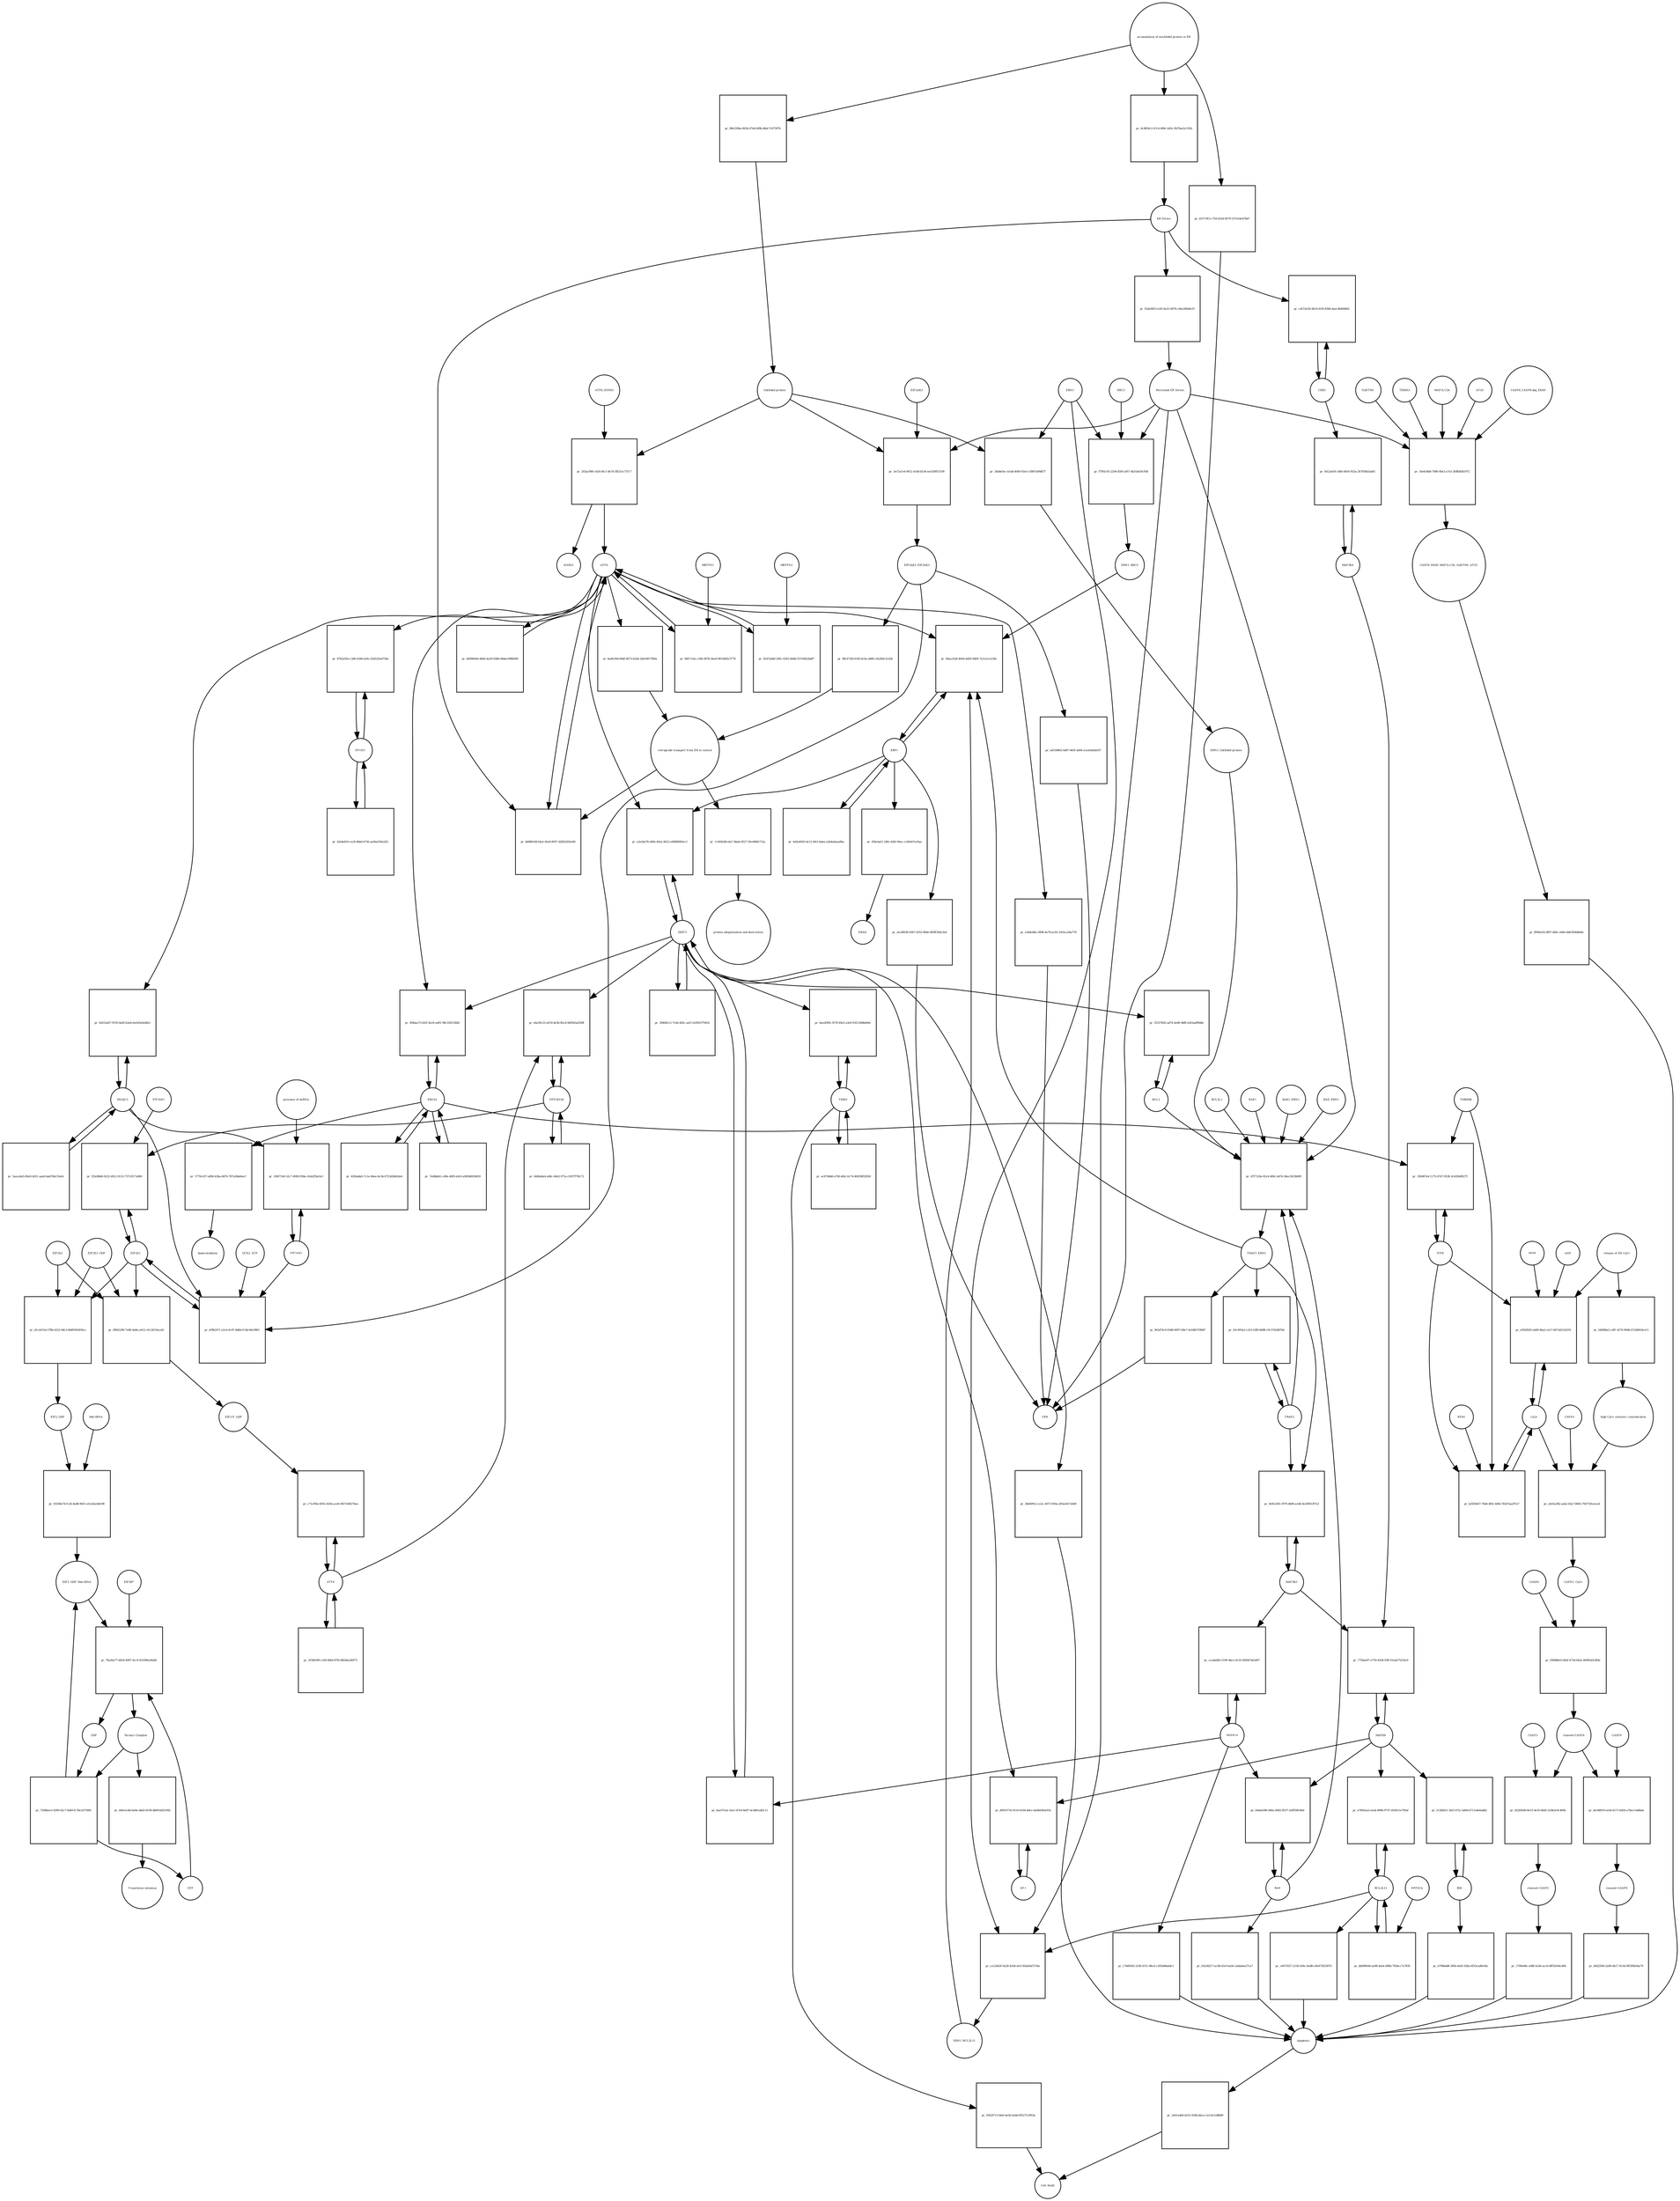 strict digraph  {
ATF6_HSPA5 [annotation="", bipartite=0, cls=complex, fontsize=4, label=ATF6_HSPA5, shape=circle];
"pr_202ac980-c624-4fc1-8e7d-5ff2c5c737c7" [annotation="", bipartite=1, cls=process, fontsize=4, label="pr_202ac980-c624-4fc1-8e7d-5ff2c5c737c7", shape=square];
ATF6 [annotation="urn_miriam_hgnc.symbol_ATF6", bipartite=0, cls=macromolecule, fontsize=4, label=ATF6, shape=circle];
HSPA5 [annotation="urn_miriam_hgnc.symbol_HSPA5", bipartite=0, cls=macromolecule, fontsize=4, label=HSPA5, shape=circle];
"Unfolded protein" [annotation="", bipartite=0, cls=macromolecule, fontsize=4, label="Unfolded protein", shape=circle];
ERN1 [annotation="urn_miriam_hgnc.symbol_ERN1", bipartite=0, cls=macromolecule, fontsize=4, label=ERN1, shape=circle];
"pr_26dde5ec-b1dd-4049-93e3-c5807a09df37" [annotation="", bipartite=1, cls=process, fontsize=4, label="pr_26dde5ec-b1dd-4049-93e3-c5807a09df37", shape=square];
"ERN1_Unfolded protein" [annotation="", bipartite=0, cls=complex, fontsize=4, label="ERN1_Unfolded protein", shape=circle];
EIF2AK3_EIF2AK3 [annotation="", bipartite=0, cls=complex, fontsize=4, label=EIF2AK3_EIF2AK3, shape=circle];
"pr_98c472fd-61fb-4c0a-a868-c9a564c2cd3b" [annotation="", bipartite=1, cls=process, fontsize=4, label="pr_98c472fd-61fb-4c0a-a868-c9a564c2cd3b", shape=square];
"retrograde transport from ER to cytosol" [annotation="", bipartite=0, cls=phenotype, fontsize=4, label="retrograde transport from ER to cytosol", shape=circle];
"pr_ba0fcf0d-08df-4073-b3a8-24dc8917fb6e" [annotation="", bipartite=1, cls=process, fontsize=4, label="pr_ba0fcf0d-08df-4073-b3a8-24dc8917fb6e", shape=square];
"pr_114045d8-efa7-4beb-9527-50c496fe712a" [annotation="", bipartite=1, cls=process, fontsize=4, label="pr_114045d8-efa7-4beb-9527-50c496fe712a", shape=square];
"protein ubiquitination and destruction" [annotation="", bipartite=0, cls=phenotype, fontsize=4, label="protein ubiquitination and destruction", shape=circle];
"pr_d7f7120e-02c4-480c-b47d-36ac3633b9f8" [annotation="", bipartite=1, cls=process, fontsize=4, label="pr_d7f7120e-02c4-480c-b47d-36ac3633b9f8", shape=square];
TRAF2_ERN1 [annotation="", bipartite=0, cls=complex, fontsize=4, label=TRAF2_ERN1, shape=circle];
BAK1_ERN1 [annotation="", bipartite=0, cls=complex, fontsize=4, label=BAK1_ERN1, shape=circle];
BAX_ERN1 [annotation="", bipartite=0, cls=complex, fontsize=4, label=BAX_ERN1, shape=circle];
BCL2 [annotation="urn_miriam_hgnc.symbol_BCL2", bipartite=0, cls="nucleic acid feature", fontsize=4, label=BCL2, shape=circle];
BCL2L1 [annotation="urn_miriam_hgnc.symbol_BCL2L1", bipartite=0, cls=macromolecule, fontsize=4, label=BCL2L1, shape=circle];
"Persistant ER Stress" [annotation="", bipartite=0, cls=phenotype, fontsize=4, label="Persistant ER Stress", shape=circle];
BAX [annotation="urn_miriam_hgnc.symbol_BAX", bipartite=0, cls=macromolecule, fontsize=4, label=BAX, shape=circle];
BAK1 [annotation="urn_miriam_hgnc.symbol_BAK1", bipartite=0, cls=macromolecule, fontsize=4, label=BAK1, shape=circle];
TRAF2 [annotation="urn_miriam_hgnc.symbol_TRAF2", bipartite=0, cls=macromolecule, fontsize=4, label=TRAF2, shape=circle];
XBP1 [annotation="urn_miriam_hgnc.symbol_XBP1", bipartite=0, cls=macromolecule, fontsize=4, label=XBP1, shape=circle];
"pr_66aa31d4-4044-4d50-9d04-7e21a1ce23fe" [annotation="", bipartite=1, cls=process, fontsize=4, label="pr_66aa31d4-4044-4d50-9d04-7e21a1ce23fe", shape=square];
ERN1_BBC3 [annotation="", bipartite=0, cls=complex, fontsize=4, label=ERN1_BBC3, shape=circle];
ERN1_BCL2L11 [annotation="", bipartite=0, cls=complex, fontsize=4, label=ERN1_BCL2L11, shape=circle];
"pr_6d3a4026-4e12-40cf-bdea-a2b4edaaa9ba" [annotation="", bipartite=1, cls=process, fontsize=4, label="pr_6d3a4026-4e12-40cf-bdea-a2b4edaaa9ba", shape=square];
"pr_65bcbaf1-24fe-42bf-94ac-cc69eb7a19aa" [annotation="", bipartite=1, cls=process, fontsize=4, label="pr_65bcbaf1-24fe-42bf-94ac-cc69eb7a19aa", shape=square];
ERAD [annotation="", bipartite=0, cls=phenotype, fontsize=4, label=ERAD, shape=circle];
"pr_2ec8818f-b3b7-4353-89de-895ff30dc3a4" [annotation="", bipartite=1, cls=process, fontsize=4, label="pr_2ec8818f-b3b7-4353-89de-895ff30dc3a4", shape=square];
UPR [annotation="", bipartite=0, cls=phenotype, fontsize=4, label=UPR, shape=circle];
"pr_02c493a2-c323-43f8-b688-c9c37d2d87b8" [annotation="", bipartite=1, cls=process, fontsize=4, label="pr_02c493a2-c323-43f8-b688-c9c37d2d87b8", shape=square];
MAPK8 [annotation="urn_miriam_hgnc.symbol_MAPK8", bipartite=0, cls=macromolecule, fontsize=4, label=MAPK8, shape=circle];
"pr_775dae97-e759-4164-93ff-01ab27521bc0" [annotation="", bipartite=1, cls=process, fontsize=4, label="pr_775dae97-e759-4164-93ff-01ab27521bc0", shape=square];
MAP3K4 [annotation="urn_miriam_hgnc.symbol_MAP3K4", bipartite=0, cls=macromolecule, fontsize=4, label=MAP3K4, shape=circle];
MAP3K5 [annotation="urn_miriam_hgnc.symbol_MAP3K5", bipartite=0, cls=macromolecule, fontsize=4, label=MAP3K5, shape=circle];
MAPK14 [annotation="urn_miriam_hgnc.symbol_MAPK14", bipartite=0, cls=macromolecule, fontsize=4, label=MAPK14, shape=circle];
"pr_cca4adb5-5190-4bce-9c25-f44947de5d07" [annotation="", bipartite=1, cls=process, fontsize=4, label="pr_cca4adb5-5190-4bce-9c25-f44947de5d07", shape=square];
"pr_c7b85492-21df-4311-88cd-c205dd6abdc1" [annotation="", bipartite=1, cls=process, fontsize=4, label="pr_c7b85492-21df-4311-88cd-c205dd6abdc1", shape=square];
Apoptosis [annotation="", bipartite=0, cls=phenotype, fontsize=4, label=Apoptosis, shape=circle];
DDIT3 [annotation="urn_miriam_hgnc.symbol_DDIT3", bipartite=0, cls=macromolecule, fontsize=4, label=DDIT3, shape=circle];
"pr_6ae57e2e-3ea1-47e4-8e87-4c4861a82c11" [annotation="", bipartite=1, cls=process, fontsize=4, label="pr_6ae57e2e-3ea1-47e4-8e87-4c4861a82c11", shape=square];
"pr_3b0d9912-ce2c-4073-959a-205ee017eb00" [annotation="", bipartite=1, cls=process, fontsize=4, label="pr_3b0d9912-ce2c-4073-959a-205ee017eb00", shape=square];
"pr_25537b02-ad74-4a96-9d8f-ed1faaff848e" [annotation="", bipartite=1, cls=process, fontsize=4, label="pr_25537b02-ad74-4a96-9d8f-ed1faaff848e", shape=square];
"pr_bb986168-fda3-45a9-8957-d2fb52f42e90" [annotation="", bipartite=1, cls=process, fontsize=4, label="pr_bb986168-fda3-45a9-8957-d2fb52f42e90", shape=square];
"ER Stress" [annotation="", bipartite=0, cls=phenotype, fontsize=4, label="ER Stress", shape=circle];
"pr_6bf17e2e-c346-407b-9ea9-98149d5c5776" [annotation="", bipartite=1, cls=process, fontsize=4, label="pr_6bf17e2e-c346-407b-9ea9-98149d5c5776", shape=square];
MBTPS1 [annotation="urn_miriam_hgnc.symbol_MBTPS1", bipartite=0, cls=macromolecule, fontsize=4, label=MBTPS1, shape=circle];
"pr_81d7a0dd-240c-4392-b0d8-557e0822bdf7" [annotation="", bipartite=1, cls=process, fontsize=4, label="pr_81d7a0dd-240c-4392-b0d8-557e0822bdf7", shape=square];
MBTPS2 [annotation="urn_miriam_hgnc.symbol_MBTPS2", bipartite=0, cls=macromolecule, fontsize=4, label=MBTPS2, shape=circle];
"pr_b6906648-4d0d-4a59-928b-94dec0986049" [annotation="", bipartite=1, cls=process, fontsize=4, label="pr_b6906648-4d0d-4a59-928b-94dec0986049", shape=square];
"pr_394681c5-7c6d-426c-aaf1-b1f061f7941b" [annotation="", bipartite=1, cls=process, fontsize=4, label="pr_394681c5-7c6d-426c-aaf1-b1f061f7941b", shape=square];
"pr_a3e2da78-a99e-49a2-8423-ef68f8085ec3" [annotation="", bipartite=1, cls=process, fontsize=4, label="pr_a3e2da78-a99e-49a2-8423-ef68f8085ec3", shape=square];
EIF2S1 [annotation="urn_miriam_hgnc.symbol_EIF2S1", bipartite=0, cls=macromolecule, fontsize=4, label=EIF2S1, shape=circle];
"pr_ef9b2471-e2cd-4c97-8dbb-fc5bc9dc9861" [annotation="", bipartite=1, cls=process, fontsize=4, label="pr_ef9b2471-e2cd-4c97-8dbb-fc5bc9dc9861", shape=square];
GCN2_ATP [annotation="", bipartite=0, cls=complex, fontsize=4, label=GCN2_ATP, shape=circle];
EIF2AK2 [annotation="urn_miriam_hgnc.symbol_EIF2AK2", bipartite=0, cls=macromolecule, fontsize=4, label=EIF2AK2, shape=circle];
DNAJC3 [annotation="urn_miriam_hgnc.symbol_DNAJC3", bipartite=0, cls=macromolecule, fontsize=4, label=DNAJC3, shape=circle];
EIF2S2 [annotation="urn_miriam_hgnc.symbol_EIF2S2", bipartite=0, cls=macromolecule, fontsize=4, label=EIF2S2, shape=circle];
"pr_d1ceb7ed-278b-4322-9dc3-6b89345459ce" [annotation="", bipartite=1, cls=process, fontsize=4, label="pr_d1ceb7ed-278b-4322-9dc3-6b89345459ce", shape=square];
EIF2S3_GDP [annotation="", bipartite=0, cls=complex, fontsize=4, label=EIF2S3_GDP, shape=circle];
EIF2_GDP [annotation="", bipartite=0, cls=complex, fontsize=4, label=EIF2_GDP, shape=circle];
"EIF2_GDP_Met-tRNA" [annotation="", bipartite=0, cls=complex, fontsize=4, label="EIF2_GDP_Met-tRNA", shape=circle];
"pr_76a36a77-b834-4097-9cc4-92169bcd4afb" [annotation="", bipartite=1, cls=process, fontsize=4, label="pr_76a36a77-b834-4097-9cc4-92169bcd4afb", shape=square];
"Ternary Complex" [annotation="", bipartite=0, cls=complex, fontsize=4, label="Ternary Complex", shape=circle];
"EIF2B*" [annotation="", bipartite=0, cls=complex, fontsize=4, label="EIF2B*", shape=circle];
GTP [annotation="urn_miriam_obo.chebi_CHEBI%3A57600", bipartite=0, cls="simple chemical", fontsize=4, label=GTP, shape=circle];
GDP [annotation="urn_miriam_obo.chebi_CHEBI%3A65180", bipartite=0, cls="simple chemical", fontsize=4, label=GDP, shape=circle];
"pr_7296bee3-4299-42c7-9a69-fc7be1b73902" [annotation="", bipartite=1, cls=process, fontsize=4, label="pr_7296bee3-4299-42c7-9a69-fc7be1b73902", shape=square];
ATF4 [annotation="urn_miriam_hgnc.symbol_ATF4", bipartite=0, cls=macromolecule, fontsize=4, label=ATF4, shape=circle];
"pr_c71cff4e-6955-435b-ace6-0927e08274ea" [annotation="", bipartite=1, cls=process, fontsize=4, label="pr_c71cff4e-6955-435b-ace6-0927e08274ea", shape=square];
"EIF2-P_GDP" [annotation="", bipartite=0, cls=complex, fontsize=4, label="EIF2-P_GDP", shape=circle];
"pr_3f346599-c169-4bfd-87f4-6fb5be2d5f73" [annotation="", bipartite=1, cls=process, fontsize=4, label="pr_3f346599-c169-4bfd-87f4-6fb5be2d5f73", shape=square];
PPP1R15A [annotation="urn_miriam_hgnc.symbol_PPP1R15A", bipartite=0, cls=macromolecule, fontsize=4, label=PPP1R15A, shape=circle];
"pr_eba39c23-eb7d-4e5b-85cd-9d05b5af209f" [annotation="", bipartite=1, cls=process, fontsize=4, label="pr_eba39c23-eb7d-4e5b-85cd-9d05b5af209f", shape=square];
"pr_6448a8a4-a68c-46d2-971a-c95f7f70fc72" [annotation="", bipartite=1, cls=process, fontsize=4, label="pr_6448a8a4-a68c-46d2-971a-c95f7f70fc72", shape=square];
"pr_4461ec8d-6a9a-4bd3-9c94-db0916d3195b" [annotation="", bipartite=1, cls=process, fontsize=4, label="pr_4461ec8d-6a9a-4bd3-9c94-db0916d3195b", shape=square];
"Translation initiation" [annotation="", bipartite=0, cls=phenotype, fontsize=4, label="Translation initiation", shape=circle];
"pr_9e9e3301-f979-4680-a1d6-0a1f8913f7e3" [annotation="", bipartite=1, cls=process, fontsize=4, label="pr_9e9e3301-f979-4680-a1d6-0a1f8913f7e3", shape=square];
ERO1A [annotation="urn_miriam_hgnc.symbol_ERO1A", bipartite=0, cls=macromolecule, fontsize=4, label=ERO1A, shape=circle];
"pr_0f4baa75-641f-4a16-ad91-98c10f233842" [annotation="", bipartite=1, cls=process, fontsize=4, label="pr_0f4baa75-641f-4a16-ad91-98c10f233842", shape=square];
"pr_7edbbb41-cd9e-46f9-a9c6-a985b0629d59" [annotation="", bipartite=1, cls=process, fontsize=4, label="pr_7edbbb41-cd9e-46f9-a9c6-a985b0629d59", shape=square];
"pr_f25e9b06-9222-4912-9133-737c5f17a960" [annotation="", bipartite=1, cls=process, fontsize=4, label="pr_f25e9b06-9222-4912-9133-737c5f17a960", shape=square];
EIF2AK1 [annotation="urn_miriam_hgnc.symbol_EIF2AK1", bipartite=0, cls=macromolecule, fontsize=4, label=EIF2AK1, shape=circle];
"pr_04da4396-0d0a-4002-8537-2efff5ffe9a6" [annotation="", bipartite=1, cls=process, fontsize=4, label="pr_04da4396-0d0a-4002-8537-2efff5ffe9a6", shape=square];
"pr_b1b38217-ac08-43c0-ba0e-2adabee27ca7" [annotation="", bipartite=1, cls=process, fontsize=4, label="pr_b1b38217-ac08-43c0-ba0e-2adabee27ca7", shape=square];
"Ca2+" [annotation="urn_miriam_obo.chebi_CHEBI%3A29108", bipartite=0, cls="simple chemical", fontsize=4, label="Ca2+", shape=circle];
"pr_e05fd5d5-e6d9-4ba2-a1e7-6b72d22341f4" [annotation="", bipartite=1, cls=process, fontsize=4, label="pr_e05fd5d5-e6d9-4ba2-a1e7-6b72d22341f4", shape=square];
"release of ER Ca2+" [annotation="", bipartite=0, cls=phenotype, fontsize=4, label="release of ER Ca2+", shape=circle];
ITPR [annotation="urn_miriam_hgnc.symbol_ITPR1|urn_miriam_hgnc.symbol_ITPR2|urn_miriam_hgnc.symbol_ITPR3", bipartite=0, cls=macromolecule, fontsize=4, label=ITPR, shape=circle];
MAM [annotation="", bipartite=0, cls=phenotype, fontsize=4, label=MAM, shape=circle];
s619 [annotation="", bipartite=0, cls=complex, fontsize=4, label=s619, shape=circle];
"pr_4412a616-3df4-4450-925a-267830b3ad41" [annotation="", bipartite=1, cls=process, fontsize=4, label="pr_4412a616-3df4-4450-925a-267830b3ad41", shape=square];
CDK5 [annotation="urn_miriam_hgnc.symbol_CDK5", bipartite=0, cls=macromolecule, fontsize=4, label=CDK5, shape=circle];
"pr_cd153e58-40c9-41f0-836b-4aec4b4668d1" [annotation="", bipartite=1, cls="uncertain process", fontsize=4, label="pr_cd153e58-40c9-41f0-836b-4aec4b4668d1", shape=square];
"pr_2e61a4d4-0e55-418b-bbca-1a1c6c1d88d9" [annotation="", bipartite=1, cls=process, fontsize=4, label="pr_2e61a4d4-0e55-418b-bbca-1a1c6c1d88d9", shape=square];
"Cell death" [annotation="", bipartite=0, cls=phenotype, fontsize=4, label="Cell death", shape=circle];
"pr_b2929e67-78e8-4fb1-bf46-78247aa297a7" [annotation="", bipartite=1, cls=process, fontsize=4, label="pr_b2929e67-78e8-4fb1-bf46-78247aa297a7", shape=square];
TMBIM6 [annotation="urn_miriam_hgnc.symbol_TMBIM6", bipartite=0, cls=macromolecule, fontsize=4, label=TMBIM6, shape=circle];
RYR1 [annotation="urn_miriam_hgnc.symbol_RYR1", bipartite=0, cls=macromolecule, fontsize=4, label=RYR1, shape=circle];
EIF2AK3 [annotation="urn_miriam_hgnc.symbol_EIF2AK3", bipartite=0, cls=macromolecule, fontsize=4, label=EIF2AK3, shape=circle];
"pr_3e15a7e4-9012-4148-b534-ee1d39f15199" [annotation="", bipartite=1, cls=process, fontsize=4, label="pr_3e15a7e4-9012-4148-b534-ee1d39f15199", shape=square];
"pr_5770c437-a896-43ba-8476-787a38de6ecf" [annotation="", bipartite=1, cls=process, fontsize=4, label="pr_5770c437-a896-43ba-8476-787a38de6ecf", shape=square];
hyperoxidation [annotation="", bipartite=0, cls=phenotype, fontsize=4, label=hyperoxidation, shape=circle];
"pr_429abda0-7c1e-46ee-bc3b-6725d2b0b3a4" [annotation="", bipartite=1, cls=process, fontsize=4, label="pr_429abda0-7c1e-46ee-bc3b-6725d2b0b3a4", shape=square];
"pr_f2ab36f3-e1d5-4a31-b976-c9ae2fb84e35" [annotation="", bipartite=1, cls=process, fontsize=4, label="pr_f2ab36f3-e1d5-4a31-b976-c9ae2fb84e35", shape=square];
"CASP8_CASP8-ubq_FADD" [annotation="", bipartite=0, cls=complex, fontsize=4, label="CASP8_CASP8-ubq_FADD", shape=circle];
"pr_16e6c8b8-7080-49a3-a7e3-3fdfb83b1972" [annotation="", bipartite=1, cls=process, fontsize=4, label="pr_16e6c8b8-7080-49a3-a7e3-3fdfb83b1972", shape=square];
"SQSTM1 " [annotation="urn_miriam_hgnc.symbol_SQSTM1", bipartite=0, cls=macromolecule, fontsize=4, label="SQSTM1 ", shape=circle];
CASP8_FADD_MAP1LC3A_SQSTM1_ATG5 [annotation="", bipartite=0, cls=complex, fontsize=4, label=CASP8_FADD_MAP1LC3A_SQSTM1_ATG5, shape=circle];
TRIM13 [annotation="urn_miriam_hgnc.symbol_TRIM13", bipartite=0, cls=macromolecule, fontsize=4, label=TRIM13, shape=circle];
MAP1LC3A [annotation="urn_miriam_hgnc.symbol_MAP1LC3A", bipartite=0, cls=macromolecule, fontsize=4, label=MAP1LC3A, shape=circle];
ATG5 [annotation="urn_miriam_hgnc.symbol_ATG5", bipartite=0, cls=macromolecule, fontsize=4, label=ATG5, shape=circle];
"pr_ff00eb10-df97-4b9c-a69e-bb61f64db64e" [annotation="", bipartite=1, cls=process, fontsize=4, label="pr_ff00eb10-df97-4b9c-a69e-bb61f64db64e", shape=square];
"AP-1" [annotation="urn_miriam_hgnc.symbol_FOS|urn_miriam_hgnc.symbol_FOSB|urn_miriam_hgnc.symbol_FOSL1|urn_miriam_hgnc.symbol_FOSL2|urn_miriam_hgnc.symbol_JUN|urn_miriam_hgnc.symbol_JUNB|urn_miriam_hgnc.symbol_JUND", bipartite=0, cls=macromolecule, fontsize=4, label="AP-1", shape=circle];
"pr_d0953716-9110-4194-bdce-da9b43fee91b" [annotation="", bipartite=1, cls=process, fontsize=4, label="pr_d0953716-9110-4194-bdce-da9b43fee91b", shape=square];
"pr_1f067140-52c7-4949-958e-cfeb2f5bc6c1" [annotation="", bipartite=1, cls=process, fontsize=4, label="pr_1f067140-52c7-4949-958e-cfeb2f5bc6c1", shape=square];
"presence of dsRNA" [annotation="", bipartite=0, cls=phenotype, fontsize=4, label="presence of dsRNA", shape=circle];
"Met-tRNA" [annotation="urn_miriam_hgnc_HGNC%3A34779", bipartite=0, cls="nucleic acid feature", fontsize=4, label="Met-tRNA", shape=circle];
"pr_93180e74-fc26-4ed8-9651-e5cd2ee4b198" [annotation="", bipartite=1, cls=process, fontsize=4, label="pr_93180e74-fc26-4ed8-9651-e5cd2ee4b198", shape=square];
"pr_08fd1290-7e80-4a8e-a412-c9c2421bca42" [annotation="", bipartite=1, cls=process, fontsize=4, label="pr_08fd1290-7e80-4a8e-a412-c9c2421bca42", shape=square];
"accumulation of misfolded protein in ER" [annotation="", bipartite=0, cls=phenotype, fontsize=4, label="accumulation of misfolded protein in ER", shape=circle];
"pr_88e520ba-862b-47a8-bf8b-d6dc7c87307b" [annotation="", bipartite=1, cls=process, fontsize=4, label="pr_88e520ba-862b-47a8-bf8b-d6dc7c87307b", shape=square];
"pr_4c8854c2-b7c4-498c-b43c-0b76aa5c192b" [annotation="", bipartite=1, cls=process, fontsize=4, label="pr_4c8854c2-b7c4-498c-b43c-0b76aa5c192b", shape=square];
"pr_d1571ff3-c759-4324-8579-537e24e47bd7" [annotation="", bipartite=1, cls=process, fontsize=4, label="pr_d1571ff3-c759-4324-8579-537e24e47bd7", shape=square];
"pr_ed156862-6d07-465f-ab94-a1a2ebd3a037" [annotation="", bipartite=1, cls=process, fontsize=4, label="pr_ed156862-6d07-465f-ab94-a1a2ebd3a037", shape=square];
"pr_962d74c9-03d8-4007-b9e7-4c64fb759b87" [annotation="", bipartite=1, cls=process, fontsize=4, label="pr_962d74c9-03d8-4007-b9e7-4c64fb759b87", shape=square];
"pr_e2d4a6be-389b-4e78-ac92-19cbca34a778" [annotation="", bipartite=1, cls=process, fontsize=4, label="pr_e2d4a6be-389b-4e78-ac92-19cbca34a778", shape=square];
BCL2L11 [annotation="urn_miriam_hgnc.symbol_BCL2L11", bipartite=0, cls=macromolecule, fontsize=4, label=BCL2L11, shape=circle];
"pr_e7862ea2-eea4-499b-9737-d16b11e795af" [annotation="", bipartite=1, cls=process, fontsize=4, label="pr_e7862ea2-eea4-499b-9737-d16b11e795af", shape=square];
BID [annotation="urn_miriam_hgnc.symbol_BID", bipartite=0, cls=macromolecule, fontsize=4, label=BID, shape=circle];
"pr_512bfd11-3d1f-472c-b494-b711a4e6adb2" [annotation="", bipartite=1, cls=process, fontsize=4, label="pr_512bfd11-3d1f-472c-b494-b711a4e6adb2", shape=square];
"pr_c6470327-2156-434c-bed8-c8e472833970" [annotation="", bipartite=1, cls=process, fontsize=4, label="pr_c6470327-2156-434c-bed8-c8e472833970", shape=square];
"pr_b796bdd6-5f0b-4ed5-92ba-6f33cad8c0dc" [annotation="", bipartite=1, cls=process, fontsize=4, label="pr_b796bdd6-5f0b-4ed5-92ba-6f33cad8c0dc", shape=square];
"pr_ca12d42f-0a28-424d-afcf-65da0af3730a" [annotation="", bipartite=1, cls=process, fontsize=4, label="pr_ca12d42f-0a28-424d-afcf-65da0af3730a", shape=square];
"pr_f7f92c05-2204-450f-a057-4b31de5fc958" [annotation="", bipartite=1, cls=process, fontsize=4, label="pr_f7f92c05-2204-450f-a057-4b31de5fc958", shape=square];
BBC3 [annotation="urn_miriam_hgnc.symbol_BBC3", bipartite=0, cls=macromolecule, fontsize=4, label=BBC3, shape=circle];
"pr_db698044-ae98-4a0a-896b-785bcc7a7835" [annotation="", bipartite=1, cls=process, fontsize=4, label="pr_db698044-ae98-4a0a-896b-785bcc7a7835", shape=square];
PPP2CA [annotation="urn_miriam_hgnc.symbol_PPP2CA", bipartite=0, cls=macromolecule, fontsize=4, label=PPP2CA, shape=circle];
TRIB3 [annotation="urn_miriam_hgnc.symbol_TRIB3", bipartite=0, cls=macromolecule, fontsize=4, label=TRIB3, shape=circle];
"pr_6ae2f495-3578-49e2-a3e9-93513b9bb064" [annotation="", bipartite=1, cls=process, fontsize=4, label="pr_6ae2f495-3578-49e2-a3e9-93513b9bb064", shape=square];
"pr_ec6748dd-e700-4fdc-b174-863f58f205fd" [annotation="", bipartite=1, cls=process, fontsize=4, label="pr_ec6748dd-e700-4fdc-b174-863f58f205fd", shape=square];
"pr_95f2d713-fde0-4e5b-b3dd-f95271cff63e" [annotation="", bipartite=1, cls=process, fontsize=4, label="pr_95f2d713-fde0-4e5b-b3dd-f95271cff63e", shape=square];
"pr_5df48be2-cdf1-4270-864b-b72d4654ce11" [annotation="", bipartite=1, cls=process, fontsize=4, label="pr_5df48be2-cdf1-4270-864b-b72d4654ce11", shape=square];
"high Ca2+ cytosolic concentration" [annotation="", bipartite=0, cls=phenotype, fontsize=4, label="high Ca2+ cytosolic concentration", shape=circle];
"pr_64332a67-9195-4ed5-b2eb-6a343e0ed0e1" [annotation="", bipartite=1, cls=process, fontsize=4, label="pr_64332a67-9195-4ed5-b2eb-6a343e0ed0e1", shape=square];
"pr_5aaca0a5-85e9-4021-aaa9-bab784c53e6c" [annotation="", bipartite=1, cls=process, fontsize=4, label="pr_5aaca0a5-85e9-4021-aaa9-bab784c53e6c", shape=square];
"pr_35b987e4-1175-47d7-9538-3c42f64f0275" [annotation="", bipartite=1, cls=process, fontsize=4, label="pr_35b987e4-1175-47d7-9538-3c42f64f0275", shape=square];
CASP4 [annotation="urn_miriam_hgnc.symbol_CASP4", bipartite=0, cls=macromolecule, fontsize=4, label=CASP4, shape=circle];
"pr_93688dc0-d9af-473d-b42e-40992d3c8fdc" [annotation="", bipartite=1, cls=process, fontsize=4, label="pr_93688dc0-d9af-473d-b42e-40992d3c8fdc", shape=square];
"cleaved~CASP4" [annotation="urn_miriam_hgnc.symbol_CASP4", bipartite=0, cls=macromolecule, fontsize=4, label="cleaved~CASP4", shape=circle];
"CAPN1_Ca2+" [annotation="", bipartite=0, cls=complex, fontsize=4, label="CAPN1_Ca2+", shape=circle];
CASP3 [annotation="urn_miriam_hgnc.symbol_CASP3", bipartite=0, cls=macromolecule, fontsize=4, label=CASP3, shape=circle];
"pr_922f059b-8e15-4e35-8b45-2c8b3c9c400b" [annotation="", bipartite=1, cls=process, fontsize=4, label="pr_922f059b-8e15-4e35-8b45-2c8b3c9c400b", shape=square];
"cleaved~CASP3" [annotation="urn_miriam_hgnc.symbol_CASP3", bipartite=0, cls=macromolecule, fontsize=4, label="cleaved~CASP3", shape=circle];
CASP9 [annotation="urn_miriam_hgnc.symbol_CSAP9", bipartite=0, cls=macromolecule, fontsize=4, label=CASP9, shape=circle];
"pr_de34f819-ee5d-4171-b924-a7bec1ab6bdc" [annotation="", bipartite=1, cls=process, fontsize=4, label="pr_de34f819-ee5d-4171-b924-a7bec1ab6bdc", shape=square];
"cleaved~CASP9" [annotation="urn_miriam_hgnc.symbol_CASP9", bipartite=0, cls=macromolecule, fontsize=4, label="cleaved~CASP9", shape=circle];
CAPN1 [annotation="urn_miriam_hgnc.symbol_CAPN1", bipartite=0, cls=macromolecule, fontsize=4, label=CAPN1, shape=circle];
"pr_eb16a382-aab2-43a7-8665-7047181eeced" [annotation="", bipartite=1, cls=process, fontsize=4, label="pr_eb16a382-aab2-43a7-8665-7047181eeced", shape=square];
"pr_1790e48c-a98f-4cb6-acc8-dff5d146c406" [annotation="", bipartite=1, cls=process, fontsize=4, label="pr_1790e48c-a98f-4cb6-acc8-dff5d146c406", shape=square];
"pr_6fd220fd-2a89-4b17-9c5d-0ff300b56a79" [annotation="", bipartite=1, cls=process, fontsize=4, label="pr_6fd220fd-2a89-4b17-9c5d-0ff300b56a79", shape=square];
HYOU1 [annotation="urn_miriam_hgnc.symbol_HYOU1", bipartite=0, cls=macromolecule, fontsize=4, label=HYOU1, shape=circle];
"pr_8762e93a-c3d6-4346-b24c-82d525ed759a" [annotation="", bipartite=1, cls=process, fontsize=4, label="pr_8762e93a-c3d6-4346-b24c-82d525ed759a", shape=square];
"pr_42ebe810-ce3f-4bbb-b726-ae0ba556e2d3" [annotation="", bipartite=1, cls=process, fontsize=4, label="pr_42ebe810-ce3f-4bbb-b726-ae0ba556e2d3", shape=square];
ATF6_HSPA5 -> "pr_202ac980-c624-4fc1-8e7d-5ff2c5c737c7"  [annotation="", interaction_type=consumption];
"pr_202ac980-c624-4fc1-8e7d-5ff2c5c737c7" -> ATF6  [annotation="", interaction_type=production];
"pr_202ac980-c624-4fc1-8e7d-5ff2c5c737c7" -> HSPA5  [annotation="", interaction_type=production];
ATF6 -> "pr_ba0fcf0d-08df-4073-b3a8-24dc8917fb6e"  [annotation="", interaction_type=consumption];
ATF6 -> "pr_66aa31d4-4044-4d50-9d04-7e21a1ce23fe"  [annotation="urn_miriam_pubmed_26587781|urn_miriam_pubmed_23430059", interaction_type=catalysis];
ATF6 -> "pr_bb986168-fda3-45a9-8957-d2fb52f42e90"  [annotation="", interaction_type=consumption];
ATF6 -> "pr_6bf17e2e-c346-407b-9ea9-98149d5c5776"  [annotation="", interaction_type=consumption];
ATF6 -> "pr_81d7a0dd-240c-4392-b0d8-557e0822bdf7"  [annotation="", interaction_type=consumption];
ATF6 -> "pr_b6906648-4d0d-4a59-928b-94dec0986049"  [annotation="", interaction_type=consumption];
ATF6 -> "pr_a3e2da78-a99e-49a2-8423-ef68f8085ec3"  [annotation="urn_miriam_pubmed_26587781|urn_miriam_pubmed_17991856|urn_miriam_pubmed_28843399", interaction_type=catalysis];
ATF6 -> "pr_0f4baa75-641f-4a16-ad91-98c10f233842"  [annotation="urn_miriam_pubmed_23850759|urn_miriam_pubmed_25387528", interaction_type=catalysis];
ATF6 -> "pr_e2d4a6be-389b-4e78-ac92-19cbca34a778"  [annotation="", interaction_type=consumption];
ATF6 -> "pr_64332a67-9195-4ed5-b2eb-6a343e0ed0e1"  [annotation="urn_miriam_pubmed_12601012|urn_miriam_pubmed_18360008", interaction_type=catalysis];
ATF6 -> "pr_8762e93a-c3d6-4346-b24c-82d525ed759a"  [annotation=urn_miriam_pubmed_18360008, interaction_type=catalysis];
"Unfolded protein" -> "pr_202ac980-c624-4fc1-8e7d-5ff2c5c737c7"  [annotation="urn_miriam_pubmed_19509052|urn_miriam_pubmed_12847084|urn_miriam_pubmed_23850759", interaction_type=catalysis];
"Unfolded protein" -> "pr_26dde5ec-b1dd-4049-93e3-c5807a09df37"  [annotation="", interaction_type=consumption];
"Unfolded protein" -> "pr_3e15a7e4-9012-4148-b534-ee1d39f15199"  [annotation=urn_miriam_pubmed_17991856, interaction_type=catalysis];
ERN1 -> "pr_26dde5ec-b1dd-4049-93e3-c5807a09df37"  [annotation="", interaction_type=consumption];
ERN1 -> "pr_ca12d42f-0a28-424d-afcf-65da0af3730a"  [annotation="", interaction_type=consumption];
ERN1 -> "pr_f7f92c05-2204-450f-a057-4b31de5fc958"  [annotation="", interaction_type=consumption];
"pr_26dde5ec-b1dd-4049-93e3-c5807a09df37" -> "ERN1_Unfolded protein"  [annotation="", interaction_type=production];
"ERN1_Unfolded protein" -> "pr_d7f7120e-02c4-480c-b47d-36ac3633b9f8"  [annotation="", interaction_type=consumption];
EIF2AK3_EIF2AK3 -> "pr_98c472fd-61fb-4c0a-a868-c9a564c2cd3b"  [annotation="", interaction_type=consumption];
EIF2AK3_EIF2AK3 -> "pr_ef9b2471-e2cd-4c97-8dbb-fc5bc9dc9861"  [annotation="urn_miriam_pubmed_12667446|urn_miriam_pubmed_16246152|urn_miriam_pubmed_12601012|urn_miriam_pubmed_23850759|urn_miriam_pubmed_18360008|urn_miriam_pubmed_26587781", interaction_type=catalysis];
EIF2AK3_EIF2AK3 -> "pr_ed156862-6d07-465f-ab94-a1a2ebd3a037"  [annotation="", interaction_type=consumption];
"pr_98c472fd-61fb-4c0a-a868-c9a564c2cd3b" -> "retrograde transport from ER to cytosol"  [annotation="", interaction_type=production];
"retrograde transport from ER to cytosol" -> "pr_114045d8-efa7-4beb-9527-50c496fe712a"  [annotation="", interaction_type=consumption];
"retrograde transport from ER to cytosol" -> "pr_bb986168-fda3-45a9-8957-d2fb52f42e90"  [annotation="urn_miriam_pubmed_18360008|urn_miriam_pubmed_17991856|urn_miriam_pubmed_26587781|urn_miriam_pubmed_12847084", interaction_type=inhibition];
"pr_ba0fcf0d-08df-4073-b3a8-24dc8917fb6e" -> "retrograde transport from ER to cytosol"  [annotation="", interaction_type=production];
"pr_114045d8-efa7-4beb-9527-50c496fe712a" -> "protein ubiquitination and destruction"  [annotation="", interaction_type=production];
"pr_d7f7120e-02c4-480c-b47d-36ac3633b9f8" -> TRAF2_ERN1  [annotation="", interaction_type=production];
TRAF2_ERN1 -> "pr_66aa31d4-4044-4d50-9d04-7e21a1ce23fe"  [annotation="urn_miriam_pubmed_26587781|urn_miriam_pubmed_23430059", interaction_type=catalysis];
TRAF2_ERN1 -> "pr_02c493a2-c323-43f8-b688-c9c37d2d87b8"  [annotation=urn_miriam_pubmed_23850759, interaction_type=catalysis];
TRAF2_ERN1 -> "pr_9e9e3301-f979-4680-a1d6-0a1f8913f7e3"  [annotation=urn_miriam_pubmed_23850759, interaction_type=catalysis];
TRAF2_ERN1 -> "pr_962d74c9-03d8-4007-b9e7-4c64fb759b87"  [annotation="", interaction_type=consumption];
BAK1_ERN1 -> "pr_d7f7120e-02c4-480c-b47d-36ac3633b9f8"  [annotation="urn_miriam_pubmed_23850759|urn_miriam_pubmed_23430059|urn_miriam_pubmed_26587781", interaction_type=catalysis];
BAX_ERN1 -> "pr_d7f7120e-02c4-480c-b47d-36ac3633b9f8"  [annotation="urn_miriam_pubmed_23850759|urn_miriam_pubmed_23430059|urn_miriam_pubmed_26587781", interaction_type=catalysis];
BCL2 -> "pr_d7f7120e-02c4-480c-b47d-36ac3633b9f8"  [annotation="urn_miriam_pubmed_23850759|urn_miriam_pubmed_23430059|urn_miriam_pubmed_26587781", interaction_type=inhibition];
BCL2 -> "pr_25537b02-ad74-4a96-9d8f-ed1faaff848e"  [annotation="", interaction_type=consumption];
BCL2L1 -> "pr_d7f7120e-02c4-480c-b47d-36ac3633b9f8"  [annotation="urn_miriam_pubmed_23850759|urn_miriam_pubmed_23430059|urn_miriam_pubmed_26587781", interaction_type=inhibition];
"Persistant ER Stress" -> "pr_d7f7120e-02c4-480c-b47d-36ac3633b9f8"  [annotation="urn_miriam_pubmed_23850759|urn_miriam_pubmed_23430059|urn_miriam_pubmed_26587781", interaction_type=inhibition];
"Persistant ER Stress" -> "pr_3e15a7e4-9012-4148-b534-ee1d39f15199"  [annotation=urn_miriam_pubmed_17991856, interaction_type=catalysis];
"Persistant ER Stress" -> "pr_16e6c8b8-7080-49a3-a7e3-3fdfb83b1972"  [annotation=urn_miriam_pubmed_17991856, interaction_type=catalysis];
"Persistant ER Stress" -> "pr_ca12d42f-0a28-424d-afcf-65da0af3730a"  [annotation="urn_miriam_pubmed_23850759|urn_miriam_pubmed_23430059|urn_miriam_pubmed_26587781", interaction_type=inhibition];
"Persistant ER Stress" -> "pr_f7f92c05-2204-450f-a057-4b31de5fc958"  [annotation="urn_miriam_pubmed_23430059|urn_miriam_pubmed_17991856", interaction_type=inhibition];
BAX -> "pr_d7f7120e-02c4-480c-b47d-36ac3633b9f8"  [annotation="urn_miriam_pubmed_23850759|urn_miriam_pubmed_23430059|urn_miriam_pubmed_26587781", interaction_type=catalysis];
BAX -> "pr_04da4396-0d0a-4002-8537-2efff5ffe9a6"  [annotation="", interaction_type=consumption];
BAX -> "pr_b1b38217-ac08-43c0-ba0e-2adabee27ca7"  [annotation="", interaction_type=consumption];
BAK1 -> "pr_d7f7120e-02c4-480c-b47d-36ac3633b9f8"  [annotation="urn_miriam_pubmed_23850759|urn_miriam_pubmed_23430059|urn_miriam_pubmed_26587781", interaction_type=catalysis];
TRAF2 -> "pr_d7f7120e-02c4-480c-b47d-36ac3633b9f8"  [annotation="", interaction_type=consumption];
TRAF2 -> "pr_02c493a2-c323-43f8-b688-c9c37d2d87b8"  [annotation="", interaction_type=consumption];
TRAF2 -> "pr_9e9e3301-f979-4680-a1d6-0a1f8913f7e3"  [annotation=urn_miriam_pubmed_23850759, interaction_type=catalysis];
XBP1 -> "pr_66aa31d4-4044-4d50-9d04-7e21a1ce23fe"  [annotation="", interaction_type=consumption];
XBP1 -> "pr_6d3a4026-4e12-40cf-bdea-a2b4edaaa9ba"  [annotation="", interaction_type=consumption];
XBP1 -> "pr_65bcbaf1-24fe-42bf-94ac-cc69eb7a19aa"  [annotation="", interaction_type=consumption];
XBP1 -> "pr_2ec8818f-b3b7-4353-89de-895ff30dc3a4"  [annotation="", interaction_type=consumption];
XBP1 -> "pr_a3e2da78-a99e-49a2-8423-ef68f8085ec3"  [annotation="urn_miriam_pubmed_26587781|urn_miriam_pubmed_17991856|urn_miriam_pubmed_28843399", interaction_type=catalysis];
"pr_66aa31d4-4044-4d50-9d04-7e21a1ce23fe" -> XBP1  [annotation="", interaction_type=production];
ERN1_BBC3 -> "pr_66aa31d4-4044-4d50-9d04-7e21a1ce23fe"  [annotation="urn_miriam_pubmed_26587781|urn_miriam_pubmed_23430059", interaction_type=catalysis];
ERN1_BCL2L11 -> "pr_66aa31d4-4044-4d50-9d04-7e21a1ce23fe"  [annotation="urn_miriam_pubmed_26587781|urn_miriam_pubmed_23430059", interaction_type=catalysis];
"pr_6d3a4026-4e12-40cf-bdea-a2b4edaaa9ba" -> XBP1  [annotation="", interaction_type=production];
"pr_65bcbaf1-24fe-42bf-94ac-cc69eb7a19aa" -> ERAD  [annotation="", interaction_type=production];
"pr_2ec8818f-b3b7-4353-89de-895ff30dc3a4" -> UPR  [annotation="", interaction_type=production];
"pr_02c493a2-c323-43f8-b688-c9c37d2d87b8" -> TRAF2  [annotation="", interaction_type=production];
MAPK8 -> "pr_775dae97-e759-4164-93ff-01ab27521bc0"  [annotation="", interaction_type=consumption];
MAPK8 -> "pr_04da4396-0d0a-4002-8537-2efff5ffe9a6"  [annotation="urn_miriam_pubmed_18191217|urn_miriam_pubmed_23430059", interaction_type=catalysis];
MAPK8 -> "pr_d0953716-9110-4194-bdce-da9b43fee91b"  [annotation="urn_miriam_pubmed_26618107|urn_miriam_pubmed_26587781|urn_miriam_pubmed_23850759", interaction_type=catalysis];
MAPK8 -> "pr_e7862ea2-eea4-499b-9737-d16b11e795af"  [annotation="urn_miriam_pubmed_26018731|urn_miriam_pubmed_23850759", interaction_type=catalysis];
MAPK8 -> "pr_512bfd11-3d1f-472c-b494-b711a4e6adb2"  [annotation="urn_miriam_pubmed_23430059|urn_miriam_pubmed_11583631", interaction_type=catalysis];
"pr_775dae97-e759-4164-93ff-01ab27521bc0" -> MAPK8  [annotation="", interaction_type=production];
MAP3K4 -> "pr_775dae97-e759-4164-93ff-01ab27521bc0"  [annotation="urn_miriam_pubmed_18191217|urn_miriam_pubmed_23850759|urn_miriam_pubmed_26587781", interaction_type=catalysis];
MAP3K4 -> "pr_4412a616-3df4-4450-925a-267830b3ad41"  [annotation="", interaction_type=consumption];
MAP3K5 -> "pr_775dae97-e759-4164-93ff-01ab27521bc0"  [annotation="urn_miriam_pubmed_18191217|urn_miriam_pubmed_23850759|urn_miriam_pubmed_26587781", interaction_type=catalysis];
MAP3K5 -> "pr_cca4adb5-5190-4bce-9c25-f44947de5d07"  [annotation="urn_miriam_pubmed_23850759|urn_miriam_pubmed_12215209", interaction_type=catalysis];
MAP3K5 -> "pr_9e9e3301-f979-4680-a1d6-0a1f8913f7e3"  [annotation="", interaction_type=consumption];
MAPK14 -> "pr_cca4adb5-5190-4bce-9c25-f44947de5d07"  [annotation="", interaction_type=consumption];
MAPK14 -> "pr_c7b85492-21df-4311-88cd-c205dd6abdc1"  [annotation="", interaction_type=consumption];
MAPK14 -> "pr_6ae57e2e-3ea1-47e4-8e87-4c4861a82c11"  [annotation="urn_miriam_pubmed_23850759|urn_miriam_pubmed_23430059|urn_miriam_pubmed_26137585", interaction_type=catalysis];
MAPK14 -> "pr_04da4396-0d0a-4002-8537-2efff5ffe9a6"  [annotation="urn_miriam_pubmed_18191217|urn_miriam_pubmed_23430059", interaction_type=catalysis];
"pr_cca4adb5-5190-4bce-9c25-f44947de5d07" -> MAPK14  [annotation="", interaction_type=production];
"pr_c7b85492-21df-4311-88cd-c205dd6abdc1" -> Apoptosis  [annotation="", interaction_type=production];
Apoptosis -> "pr_2e61a4d4-0e55-418b-bbca-1a1c6c1d88d9"  [annotation="", interaction_type=consumption];
DDIT3 -> "pr_6ae57e2e-3ea1-47e4-8e87-4c4861a82c11"  [annotation="", interaction_type=consumption];
DDIT3 -> "pr_3b0d9912-ce2c-4073-959a-205ee017eb00"  [annotation="", interaction_type=consumption];
DDIT3 -> "pr_25537b02-ad74-4a96-9d8f-ed1faaff848e"  [annotation="urn_miriam_pubmed_30662442|urn_miriam_pubmed_23850759", interaction_type=inhibition];
DDIT3 -> "pr_394681c5-7c6d-426c-aaf1-b1f061f7941b"  [annotation="", interaction_type=consumption];
DDIT3 -> "pr_a3e2da78-a99e-49a2-8423-ef68f8085ec3"  [annotation="", interaction_type=consumption];
DDIT3 -> "pr_eba39c23-eb7d-4e5b-85cd-9d05b5af209f"  [annotation="urn_miriam_pubmed_23850759|urn_miriam_pubmed_31638256", interaction_type=catalysis];
DDIT3 -> "pr_0f4baa75-641f-4a16-ad91-98c10f233842"  [annotation="urn_miriam_pubmed_23850759|urn_miriam_pubmed_25387528", interaction_type=catalysis];
DDIT3 -> "pr_d0953716-9110-4194-bdce-da9b43fee91b"  [annotation="urn_miriam_pubmed_26618107|urn_miriam_pubmed_26587781|urn_miriam_pubmed_23850759", interaction_type=catalysis];
DDIT3 -> "pr_6ae2f495-3578-49e2-a3e9-93513b9bb064"  [annotation="urn_miriam_pubmed_23430059|urn_miriam_pubmed_18940792", interaction_type=catalysis];
"pr_6ae57e2e-3ea1-47e4-8e87-4c4861a82c11" -> DDIT3  [annotation="", interaction_type=production];
"pr_3b0d9912-ce2c-4073-959a-205ee017eb00" -> Apoptosis  [annotation="", interaction_type=production];
"pr_25537b02-ad74-4a96-9d8f-ed1faaff848e" -> BCL2  [annotation="", interaction_type=production];
"pr_bb986168-fda3-45a9-8957-d2fb52f42e90" -> ATF6  [annotation="", interaction_type=production];
"ER Stress" -> "pr_bb986168-fda3-45a9-8957-d2fb52f42e90"  [annotation="urn_miriam_pubmed_18360008|urn_miriam_pubmed_17991856|urn_miriam_pubmed_26587781|urn_miriam_pubmed_12847084", interaction_type=catalysis];
"ER Stress" -> "pr_cd153e58-40c9-41f0-836b-4aec4b4668d1"  [annotation=urn_miriam_pubmed_22388889, interaction_type=catalysis];
"ER Stress" -> "pr_f2ab36f3-e1d5-4a31-b976-c9ae2fb84e35"  [annotation="", interaction_type=consumption];
"pr_6bf17e2e-c346-407b-9ea9-98149d5c5776" -> ATF6  [annotation="", interaction_type=production];
MBTPS1 -> "pr_6bf17e2e-c346-407b-9ea9-98149d5c5776"  [annotation="urn_miriam_pubmed_18360008|urn_miriam_pubmed_17991856|urn_miriam_pubmed_26587781|urn_miriam_pubmed_23850759", interaction_type=catalysis];
"pr_81d7a0dd-240c-4392-b0d8-557e0822bdf7" -> ATF6  [annotation="", interaction_type=production];
MBTPS2 -> "pr_81d7a0dd-240c-4392-b0d8-557e0822bdf7"  [annotation="urn_miriam_pubmed_23850759|urn_miriam_pubmed_26587781|urn_miriam_pubmed_17991856|urn_miriam_pubmed_18360008", interaction_type=catalysis];
"pr_b6906648-4d0d-4a59-928b-94dec0986049" -> ATF6  [annotation="", interaction_type=production];
"pr_394681c5-7c6d-426c-aaf1-b1f061f7941b" -> DDIT3  [annotation="", interaction_type=production];
"pr_a3e2da78-a99e-49a2-8423-ef68f8085ec3" -> DDIT3  [annotation="", interaction_type=production];
EIF2S1 -> "pr_ef9b2471-e2cd-4c97-8dbb-fc5bc9dc9861"  [annotation="", interaction_type=consumption];
EIF2S1 -> "pr_d1ceb7ed-278b-4322-9dc3-6b89345459ce"  [annotation="", interaction_type=consumption];
EIF2S1 -> "pr_f25e9b06-9222-4912-9133-737c5f17a960"  [annotation="", interaction_type=consumption];
EIF2S1 -> "pr_08fd1290-7e80-4a8e-a412-c9c2421bca42"  [annotation="", interaction_type=consumption];
"pr_ef9b2471-e2cd-4c97-8dbb-fc5bc9dc9861" -> EIF2S1  [annotation="", interaction_type=production];
GCN2_ATP -> "pr_ef9b2471-e2cd-4c97-8dbb-fc5bc9dc9861"  [annotation="urn_miriam_pubmed_12667446|urn_miriam_pubmed_16246152|urn_miriam_pubmed_12601012|urn_miriam_pubmed_23850759|urn_miriam_pubmed_18360008|urn_miriam_pubmed_26587781", interaction_type=catalysis];
EIF2AK2 -> "pr_ef9b2471-e2cd-4c97-8dbb-fc5bc9dc9861"  [annotation="urn_miriam_pubmed_12667446|urn_miriam_pubmed_16246152|urn_miriam_pubmed_12601012|urn_miriam_pubmed_23850759|urn_miriam_pubmed_18360008|urn_miriam_pubmed_26587781", interaction_type=catalysis];
EIF2AK2 -> "pr_1f067140-52c7-4949-958e-cfeb2f5bc6c1"  [annotation="", interaction_type=consumption];
DNAJC3 -> "pr_ef9b2471-e2cd-4c97-8dbb-fc5bc9dc9861"  [annotation="urn_miriam_pubmed_12667446|urn_miriam_pubmed_16246152|urn_miriam_pubmed_12601012|urn_miriam_pubmed_23850759|urn_miriam_pubmed_18360008|urn_miriam_pubmed_26587781", interaction_type=inhibition];
DNAJC3 -> "pr_1f067140-52c7-4949-958e-cfeb2f5bc6c1"  [annotation="urn_miriam_pubmed_12601012|urn_miriam_pubmed_26587781|urn_miriam_pubmed_23850759", interaction_type=inhibition];
DNAJC3 -> "pr_64332a67-9195-4ed5-b2eb-6a343e0ed0e1"  [annotation="", interaction_type=consumption];
DNAJC3 -> "pr_5aaca0a5-85e9-4021-aaa9-bab784c53e6c"  [annotation="", interaction_type=consumption];
EIF2S2 -> "pr_d1ceb7ed-278b-4322-9dc3-6b89345459ce"  [annotation="", interaction_type=consumption];
EIF2S2 -> "pr_08fd1290-7e80-4a8e-a412-c9c2421bca42"  [annotation="", interaction_type=consumption];
"pr_d1ceb7ed-278b-4322-9dc3-6b89345459ce" -> EIF2_GDP  [annotation="", interaction_type=production];
EIF2S3_GDP -> "pr_d1ceb7ed-278b-4322-9dc3-6b89345459ce"  [annotation="", interaction_type=consumption];
EIF2S3_GDP -> "pr_08fd1290-7e80-4a8e-a412-c9c2421bca42"  [annotation="", interaction_type=consumption];
EIF2_GDP -> "pr_93180e74-fc26-4ed8-9651-e5cd2ee4b198"  [annotation="", interaction_type=consumption];
"EIF2_GDP_Met-tRNA" -> "pr_76a36a77-b834-4097-9cc4-92169bcd4afb"  [annotation="", interaction_type=consumption];
"pr_76a36a77-b834-4097-9cc4-92169bcd4afb" -> "Ternary Complex"  [annotation="", interaction_type=production];
"pr_76a36a77-b834-4097-9cc4-92169bcd4afb" -> GDP  [annotation="", interaction_type=production];
"Ternary Complex" -> "pr_7296bee3-4299-42c7-9a69-fc7be1b73902"  [annotation="", interaction_type=consumption];
"Ternary Complex" -> "pr_4461ec8d-6a9a-4bd3-9c94-db0916d3195b"  [annotation="", interaction_type=consumption];
"EIF2B*" -> "pr_76a36a77-b834-4097-9cc4-92169bcd4afb"  [annotation="urn_miriam_pubmed_23850759|urn_miriam_pubmed_16246152", interaction_type=catalysis];
GTP -> "pr_76a36a77-b834-4097-9cc4-92169bcd4afb"  [annotation="", interaction_type=consumption];
GDP -> "pr_7296bee3-4299-42c7-9a69-fc7be1b73902"  [annotation="", interaction_type=consumption];
"pr_7296bee3-4299-42c7-9a69-fc7be1b73902" -> "EIF2_GDP_Met-tRNA"  [annotation="", interaction_type=production];
"pr_7296bee3-4299-42c7-9a69-fc7be1b73902" -> GTP  [annotation="", interaction_type=production];
ATF4 -> "pr_c71cff4e-6955-435b-ace6-0927e08274ea"  [annotation="", interaction_type=consumption];
ATF4 -> "pr_3f346599-c169-4bfd-87f4-6fb5be2d5f73"  [annotation="", interaction_type=consumption];
ATF4 -> "pr_eba39c23-eb7d-4e5b-85cd-9d05b5af209f"  [annotation="urn_miriam_pubmed_23850759|urn_miriam_pubmed_31638256", interaction_type=catalysis];
"pr_c71cff4e-6955-435b-ace6-0927e08274ea" -> ATF4  [annotation="", interaction_type=production];
"EIF2-P_GDP" -> "pr_c71cff4e-6955-435b-ace6-0927e08274ea"  [annotation="urn_miriam_pubmed_15277680|urn_miriam_pubmed_16246152|urn_miriam_pubmed_23850759", interaction_type=catalysis];
"pr_3f346599-c169-4bfd-87f4-6fb5be2d5f73" -> ATF4  [annotation="", interaction_type=production];
PPP1R15A -> "pr_eba39c23-eb7d-4e5b-85cd-9d05b5af209f"  [annotation="", interaction_type=consumption];
PPP1R15A -> "pr_6448a8a4-a68c-46d2-971a-c95f7f70fc72"  [annotation="", interaction_type=consumption];
PPP1R15A -> "pr_f25e9b06-9222-4912-9133-737c5f17a960"  [annotation="urn_miriam_pubmed_23850759|urn_miriam_pubmed_12667446|urn_miriam_pubmed_16246152|urn_miriam_pubmed_12601012", interaction_type=catalysis];
"pr_eba39c23-eb7d-4e5b-85cd-9d05b5af209f" -> PPP1R15A  [annotation="", interaction_type=production];
"pr_6448a8a4-a68c-46d2-971a-c95f7f70fc72" -> PPP1R15A  [annotation="", interaction_type=production];
"pr_4461ec8d-6a9a-4bd3-9c94-db0916d3195b" -> "Translation initiation"  [annotation="", interaction_type=production];
"pr_9e9e3301-f979-4680-a1d6-0a1f8913f7e3" -> MAP3K5  [annotation="", interaction_type=production];
ERO1A -> "pr_0f4baa75-641f-4a16-ad91-98c10f233842"  [annotation="", interaction_type=consumption];
ERO1A -> "pr_7edbbb41-cd9e-46f9-a9c6-a985b0629d59"  [annotation="", interaction_type=consumption];
ERO1A -> "pr_5770c437-a896-43ba-8476-787a38de6ecf"  [annotation="", interaction_type=consumption];
ERO1A -> "pr_429abda0-7c1e-46ee-bc3b-6725d2b0b3a4"  [annotation="", interaction_type=consumption];
ERO1A -> "pr_35b987e4-1175-47d7-9538-3c42f64f0275"  [annotation="urn_miriam_pubmed_23850759|urn_miriam_pubmed_23430059", interaction_type=catalysis];
"pr_0f4baa75-641f-4a16-ad91-98c10f233842" -> ERO1A  [annotation="", interaction_type=production];
"pr_7edbbb41-cd9e-46f9-a9c6-a985b0629d59" -> ERO1A  [annotation="", interaction_type=production];
"pr_f25e9b06-9222-4912-9133-737c5f17a960" -> EIF2S1  [annotation="", interaction_type=production];
EIF2AK1 -> "pr_f25e9b06-9222-4912-9133-737c5f17a960"  [annotation="urn_miriam_pubmed_23850759|urn_miriam_pubmed_12667446|urn_miriam_pubmed_16246152|urn_miriam_pubmed_12601012", interaction_type=catalysis];
"pr_04da4396-0d0a-4002-8537-2efff5ffe9a6" -> BAX  [annotation="", interaction_type=production];
"pr_b1b38217-ac08-43c0-ba0e-2adabee27ca7" -> Apoptosis  [annotation="", interaction_type=production];
"Ca2+" -> "pr_e05fd5d5-e6d9-4ba2-a1e7-6b72d22341f4"  [annotation="", interaction_type=consumption];
"Ca2+" -> "pr_b2929e67-78e8-4fb1-bf46-78247aa297a7"  [annotation="", interaction_type=consumption];
"Ca2+" -> "pr_eb16a382-aab2-43a7-8665-7047181eeced"  [annotation="", interaction_type=consumption];
"pr_e05fd5d5-e6d9-4ba2-a1e7-6b72d22341f4" -> "Ca2+"  [annotation="", interaction_type=production];
"release of ER Ca2+" -> "pr_e05fd5d5-e6d9-4ba2-a1e7-6b72d22341f4"  [annotation=urn_miriam_pubmed_23850759, interaction_type=catalysis];
"release of ER Ca2+" -> "pr_5df48be2-cdf1-4270-864b-b72d4654ce11"  [annotation="", interaction_type=consumption];
ITPR -> "pr_e05fd5d5-e6d9-4ba2-a1e7-6b72d22341f4"  [annotation=urn_miriam_pubmed_23850759, interaction_type=catalysis];
ITPR -> "pr_b2929e67-78e8-4fb1-bf46-78247aa297a7"  [annotation=urn_miriam_pubmed_23850759, interaction_type=catalysis];
ITPR -> "pr_35b987e4-1175-47d7-9538-3c42f64f0275"  [annotation="", interaction_type=consumption];
MAM -> "pr_e05fd5d5-e6d9-4ba2-a1e7-6b72d22341f4"  [annotation=urn_miriam_pubmed_23850759, interaction_type=catalysis];
s619 -> "pr_e05fd5d5-e6d9-4ba2-a1e7-6b72d22341f4"  [annotation=urn_miriam_pubmed_23850759, interaction_type=catalysis];
"pr_4412a616-3df4-4450-925a-267830b3ad41" -> MAP3K4  [annotation="", interaction_type=production];
CDK5 -> "pr_4412a616-3df4-4450-925a-267830b3ad41"  [annotation=urn_miriam_pubmed_22388889, interaction_type=catalysis];
CDK5 -> "pr_cd153e58-40c9-41f0-836b-4aec4b4668d1"  [annotation="", interaction_type=consumption];
"pr_cd153e58-40c9-41f0-836b-4aec4b4668d1" -> CDK5  [annotation="", interaction_type=production];
"pr_2e61a4d4-0e55-418b-bbca-1a1c6c1d88d9" -> "Cell death"  [annotation="", interaction_type=production];
"pr_b2929e67-78e8-4fb1-bf46-78247aa297a7" -> "Ca2+"  [annotation="", interaction_type=production];
TMBIM6 -> "pr_b2929e67-78e8-4fb1-bf46-78247aa297a7"  [annotation=urn_miriam_pubmed_23850759, interaction_type=catalysis];
TMBIM6 -> "pr_35b987e4-1175-47d7-9538-3c42f64f0275"  [annotation="urn_miriam_pubmed_23850759|urn_miriam_pubmed_23430059", interaction_type=catalysis];
RYR1 -> "pr_b2929e67-78e8-4fb1-bf46-78247aa297a7"  [annotation=urn_miriam_pubmed_23850759, interaction_type=catalysis];
EIF2AK3 -> "pr_3e15a7e4-9012-4148-b534-ee1d39f15199"  [annotation="", interaction_type=consumption];
"pr_3e15a7e4-9012-4148-b534-ee1d39f15199" -> EIF2AK3_EIF2AK3  [annotation="", interaction_type=production];
"pr_5770c437-a896-43ba-8476-787a38de6ecf" -> hyperoxidation  [annotation="", interaction_type=production];
"pr_429abda0-7c1e-46ee-bc3b-6725d2b0b3a4" -> ERO1A  [annotation="", interaction_type=production];
"pr_f2ab36f3-e1d5-4a31-b976-c9ae2fb84e35" -> "Persistant ER Stress"  [annotation="", interaction_type=production];
"CASP8_CASP8-ubq_FADD" -> "pr_16e6c8b8-7080-49a3-a7e3-3fdfb83b1972"  [annotation="", interaction_type=consumption];
"pr_16e6c8b8-7080-49a3-a7e3-3fdfb83b1972" -> CASP8_FADD_MAP1LC3A_SQSTM1_ATG5  [annotation="", interaction_type=production];
"SQSTM1 " -> "pr_16e6c8b8-7080-49a3-a7e3-3fdfb83b1972"  [annotation="", interaction_type=consumption];
CASP8_FADD_MAP1LC3A_SQSTM1_ATG5 -> "pr_ff00eb10-df97-4b9c-a69e-bb61f64db64e"  [annotation="", interaction_type=consumption];
TRIM13 -> "pr_16e6c8b8-7080-49a3-a7e3-3fdfb83b1972"  [annotation=urn_miriam_pubmed_17991856, interaction_type=catalysis];
MAP1LC3A -> "pr_16e6c8b8-7080-49a3-a7e3-3fdfb83b1972"  [annotation="", interaction_type=consumption];
ATG5 -> "pr_16e6c8b8-7080-49a3-a7e3-3fdfb83b1972"  [annotation="", interaction_type=consumption];
"pr_ff00eb10-df97-4b9c-a69e-bb61f64db64e" -> Apoptosis  [annotation="", interaction_type=production];
"AP-1" -> "pr_d0953716-9110-4194-bdce-da9b43fee91b"  [annotation="", interaction_type=consumption];
"pr_d0953716-9110-4194-bdce-da9b43fee91b" -> "AP-1"  [annotation="", interaction_type=production];
"pr_1f067140-52c7-4949-958e-cfeb2f5bc6c1" -> EIF2AK2  [annotation="", interaction_type=production];
"presence of dsRNA" -> "pr_1f067140-52c7-4949-958e-cfeb2f5bc6c1"  [annotation="urn_miriam_pubmed_12601012|urn_miriam_pubmed_26587781|urn_miriam_pubmed_23850759", interaction_type=catalysis];
"Met-tRNA" -> "pr_93180e74-fc26-4ed8-9651-e5cd2ee4b198"  [annotation="", interaction_type=consumption];
"pr_93180e74-fc26-4ed8-9651-e5cd2ee4b198" -> "EIF2_GDP_Met-tRNA"  [annotation="", interaction_type=production];
"pr_08fd1290-7e80-4a8e-a412-c9c2421bca42" -> "EIF2-P_GDP"  [annotation="", interaction_type=production];
"accumulation of misfolded protein in ER" -> "pr_88e520ba-862b-47a8-bf8b-d6dc7c87307b"  [annotation="", interaction_type=consumption];
"accumulation of misfolded protein in ER" -> "pr_4c8854c2-b7c4-498c-b43c-0b76aa5c192b"  [annotation="", interaction_type=consumption];
"accumulation of misfolded protein in ER" -> "pr_d1571ff3-c759-4324-8579-537e24e47bd7"  [annotation="", interaction_type=consumption];
"pr_88e520ba-862b-47a8-bf8b-d6dc7c87307b" -> "Unfolded protein"  [annotation="", interaction_type=production];
"pr_4c8854c2-b7c4-498c-b43c-0b76aa5c192b" -> "ER Stress"  [annotation="", interaction_type=production];
"pr_d1571ff3-c759-4324-8579-537e24e47bd7" -> UPR  [annotation="", interaction_type=production];
"pr_ed156862-6d07-465f-ab94-a1a2ebd3a037" -> UPR  [annotation="", interaction_type=production];
"pr_962d74c9-03d8-4007-b9e7-4c64fb759b87" -> UPR  [annotation="", interaction_type=production];
"pr_e2d4a6be-389b-4e78-ac92-19cbca34a778" -> UPR  [annotation="", interaction_type=production];
BCL2L11 -> "pr_e7862ea2-eea4-499b-9737-d16b11e795af"  [annotation="", interaction_type=consumption];
BCL2L11 -> "pr_c6470327-2156-434c-bed8-c8e472833970"  [annotation="", interaction_type=consumption];
BCL2L11 -> "pr_ca12d42f-0a28-424d-afcf-65da0af3730a"  [annotation="", interaction_type=consumption];
BCL2L11 -> "pr_db698044-ae98-4a0a-896b-785bcc7a7835"  [annotation="", interaction_type=consumption];
"pr_e7862ea2-eea4-499b-9737-d16b11e795af" -> BCL2L11  [annotation="", interaction_type=production];
BID -> "pr_512bfd11-3d1f-472c-b494-b711a4e6adb2"  [annotation="", interaction_type=consumption];
BID -> "pr_b796bdd6-5f0b-4ed5-92ba-6f33cad8c0dc"  [annotation="", interaction_type=consumption];
"pr_512bfd11-3d1f-472c-b494-b711a4e6adb2" -> BID  [annotation="", interaction_type=production];
"pr_c6470327-2156-434c-bed8-c8e472833970" -> Apoptosis  [annotation="", interaction_type=production];
"pr_b796bdd6-5f0b-4ed5-92ba-6f33cad8c0dc" -> Apoptosis  [annotation="", interaction_type=production];
"pr_ca12d42f-0a28-424d-afcf-65da0af3730a" -> ERN1_BCL2L11  [annotation="", interaction_type=production];
"pr_f7f92c05-2204-450f-a057-4b31de5fc958" -> ERN1_BBC3  [annotation="", interaction_type=production];
BBC3 -> "pr_f7f92c05-2204-450f-a057-4b31de5fc958"  [annotation="", interaction_type=consumption];
"pr_db698044-ae98-4a0a-896b-785bcc7a7835" -> BCL2L11  [annotation="", interaction_type=production];
PPP2CA -> "pr_db698044-ae98-4a0a-896b-785bcc7a7835"  [annotation="urn_miriam_pubmed_23850759|urn_miriam_pubmed_23430059", interaction_type=catalysis];
TRIB3 -> "pr_6ae2f495-3578-49e2-a3e9-93513b9bb064"  [annotation="", interaction_type=consumption];
TRIB3 -> "pr_ec6748dd-e700-4fdc-b174-863f58f205fd"  [annotation="", interaction_type=consumption];
TRIB3 -> "pr_95f2d713-fde0-4e5b-b3dd-f95271cff63e"  [annotation="", interaction_type=consumption];
"pr_6ae2f495-3578-49e2-a3e9-93513b9bb064" -> TRIB3  [annotation="", interaction_type=production];
"pr_ec6748dd-e700-4fdc-b174-863f58f205fd" -> TRIB3  [annotation="", interaction_type=production];
"pr_95f2d713-fde0-4e5b-b3dd-f95271cff63e" -> "Cell death"  [annotation="", interaction_type=production];
"pr_5df48be2-cdf1-4270-864b-b72d4654ce11" -> "high Ca2+ cytosolic concentration"  [annotation="", interaction_type=production];
"high Ca2+ cytosolic concentration" -> "pr_eb16a382-aab2-43a7-8665-7047181eeced"  [annotation=urn_miriam_pubmed_19931333, interaction_type=catalysis];
"pr_64332a67-9195-4ed5-b2eb-6a343e0ed0e1" -> DNAJC3  [annotation="", interaction_type=production];
"pr_5aaca0a5-85e9-4021-aaa9-bab784c53e6c" -> DNAJC3  [annotation="", interaction_type=production];
"pr_35b987e4-1175-47d7-9538-3c42f64f0275" -> ITPR  [annotation="", interaction_type=production];
CASP4 -> "pr_93688dc0-d9af-473d-b42e-40992d3c8fdc"  [annotation="", interaction_type=consumption];
"pr_93688dc0-d9af-473d-b42e-40992d3c8fdc" -> "cleaved~CASP4"  [annotation="", interaction_type=production];
"cleaved~CASP4" -> "pr_922f059b-8e15-4e35-8b45-2c8b3c9c400b"  [annotation="urn_miriam_pubmed_19931333|urn_miriam_pubmed_26618107", interaction_type=catalysis];
"cleaved~CASP4" -> "pr_de34f819-ee5d-4171-b924-a7bec1ab6bdc"  [annotation="urn_miriam_pubmed_19931333|urn_miriam_pubmed_26618107", interaction_type=catalysis];
"CAPN1_Ca2+" -> "pr_93688dc0-d9af-473d-b42e-40992d3c8fdc"  [annotation=urn_miriam_pubmed_19931333, interaction_type=catalysis];
CASP3 -> "pr_922f059b-8e15-4e35-8b45-2c8b3c9c400b"  [annotation="", interaction_type=consumption];
"pr_922f059b-8e15-4e35-8b45-2c8b3c9c400b" -> "cleaved~CASP3"  [annotation="", interaction_type=production];
"cleaved~CASP3" -> "pr_1790e48c-a98f-4cb6-acc8-dff5d146c406"  [annotation="", interaction_type=consumption];
CASP9 -> "pr_de34f819-ee5d-4171-b924-a7bec1ab6bdc"  [annotation="", interaction_type=consumption];
"pr_de34f819-ee5d-4171-b924-a7bec1ab6bdc" -> "cleaved~CASP9"  [annotation="", interaction_type=production];
"cleaved~CASP9" -> "pr_6fd220fd-2a89-4b17-9c5d-0ff300b56a79"  [annotation="", interaction_type=consumption];
CAPN1 -> "pr_eb16a382-aab2-43a7-8665-7047181eeced"  [annotation="", interaction_type=consumption];
"pr_eb16a382-aab2-43a7-8665-7047181eeced" -> "CAPN1_Ca2+"  [annotation="", interaction_type=production];
"pr_1790e48c-a98f-4cb6-acc8-dff5d146c406" -> Apoptosis  [annotation="", interaction_type=production];
"pr_6fd220fd-2a89-4b17-9c5d-0ff300b56a79" -> Apoptosis  [annotation="", interaction_type=production];
HYOU1 -> "pr_8762e93a-c3d6-4346-b24c-82d525ed759a"  [annotation="", interaction_type=consumption];
HYOU1 -> "pr_42ebe810-ce3f-4bbb-b726-ae0ba556e2d3"  [annotation="", interaction_type=consumption];
"pr_8762e93a-c3d6-4346-b24c-82d525ed759a" -> HYOU1  [annotation="", interaction_type=production];
"pr_42ebe810-ce3f-4bbb-b726-ae0ba556e2d3" -> HYOU1  [annotation="", interaction_type=production];
}
